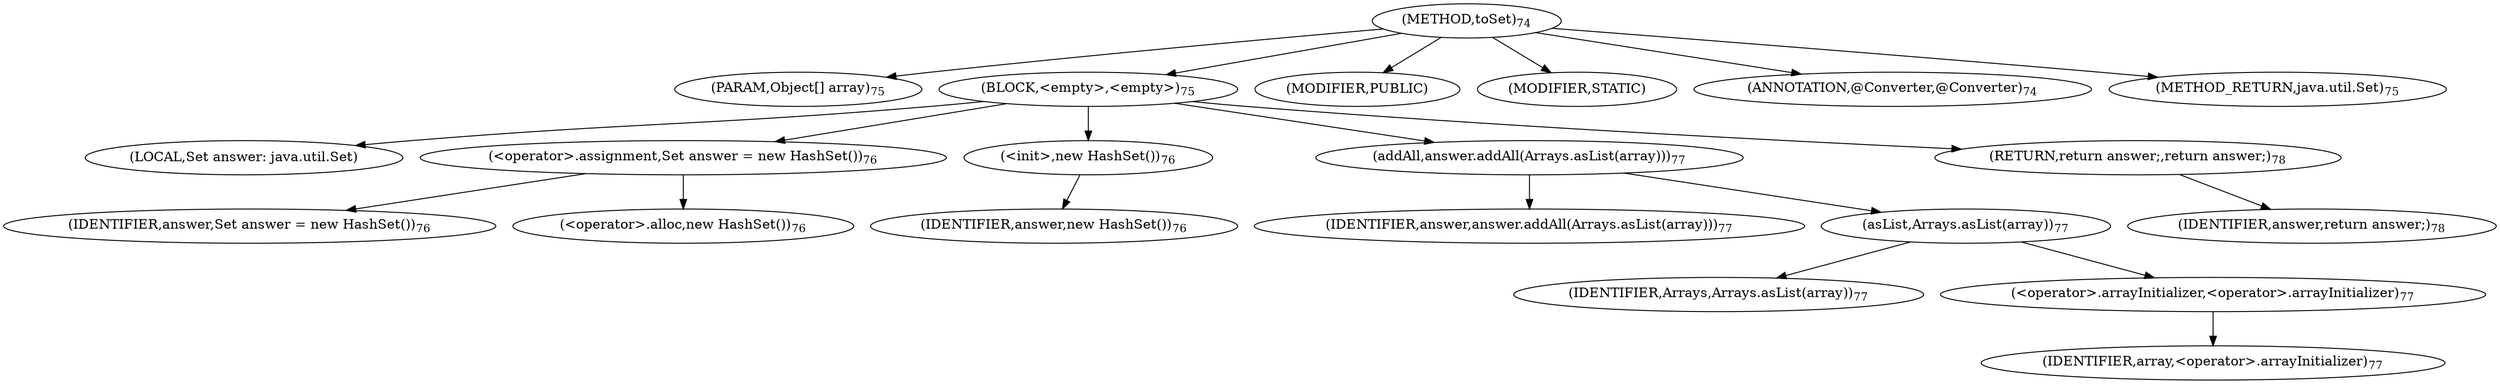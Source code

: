 digraph "toSet" {  
"72" [label = <(METHOD,toSet)<SUB>74</SUB>> ]
"73" [label = <(PARAM,Object[] array)<SUB>75</SUB>> ]
"74" [label = <(BLOCK,&lt;empty&gt;,&lt;empty&gt;)<SUB>75</SUB>> ]
"4" [label = <(LOCAL,Set answer: java.util.Set)> ]
"75" [label = <(&lt;operator&gt;.assignment,Set answer = new HashSet())<SUB>76</SUB>> ]
"76" [label = <(IDENTIFIER,answer,Set answer = new HashSet())<SUB>76</SUB>> ]
"77" [label = <(&lt;operator&gt;.alloc,new HashSet())<SUB>76</SUB>> ]
"78" [label = <(&lt;init&gt;,new HashSet())<SUB>76</SUB>> ]
"3" [label = <(IDENTIFIER,answer,new HashSet())<SUB>76</SUB>> ]
"79" [label = <(addAll,answer.addAll(Arrays.asList(array)))<SUB>77</SUB>> ]
"80" [label = <(IDENTIFIER,answer,answer.addAll(Arrays.asList(array)))<SUB>77</SUB>> ]
"81" [label = <(asList,Arrays.asList(array))<SUB>77</SUB>> ]
"82" [label = <(IDENTIFIER,Arrays,Arrays.asList(array))<SUB>77</SUB>> ]
"83" [label = <(&lt;operator&gt;.arrayInitializer,&lt;operator&gt;.arrayInitializer)<SUB>77</SUB>> ]
"84" [label = <(IDENTIFIER,array,&lt;operator&gt;.arrayInitializer)<SUB>77</SUB>> ]
"85" [label = <(RETURN,return answer;,return answer;)<SUB>78</SUB>> ]
"86" [label = <(IDENTIFIER,answer,return answer;)<SUB>78</SUB>> ]
"87" [label = <(MODIFIER,PUBLIC)> ]
"88" [label = <(MODIFIER,STATIC)> ]
"89" [label = <(ANNOTATION,@Converter,@Converter)<SUB>74</SUB>> ]
"90" [label = <(METHOD_RETURN,java.util.Set)<SUB>75</SUB>> ]
  "72" -> "73" 
  "72" -> "74" 
  "72" -> "87" 
  "72" -> "88" 
  "72" -> "89" 
  "72" -> "90" 
  "74" -> "4" 
  "74" -> "75" 
  "74" -> "78" 
  "74" -> "79" 
  "74" -> "85" 
  "75" -> "76" 
  "75" -> "77" 
  "78" -> "3" 
  "79" -> "80" 
  "79" -> "81" 
  "81" -> "82" 
  "81" -> "83" 
  "83" -> "84" 
  "85" -> "86" 
}
